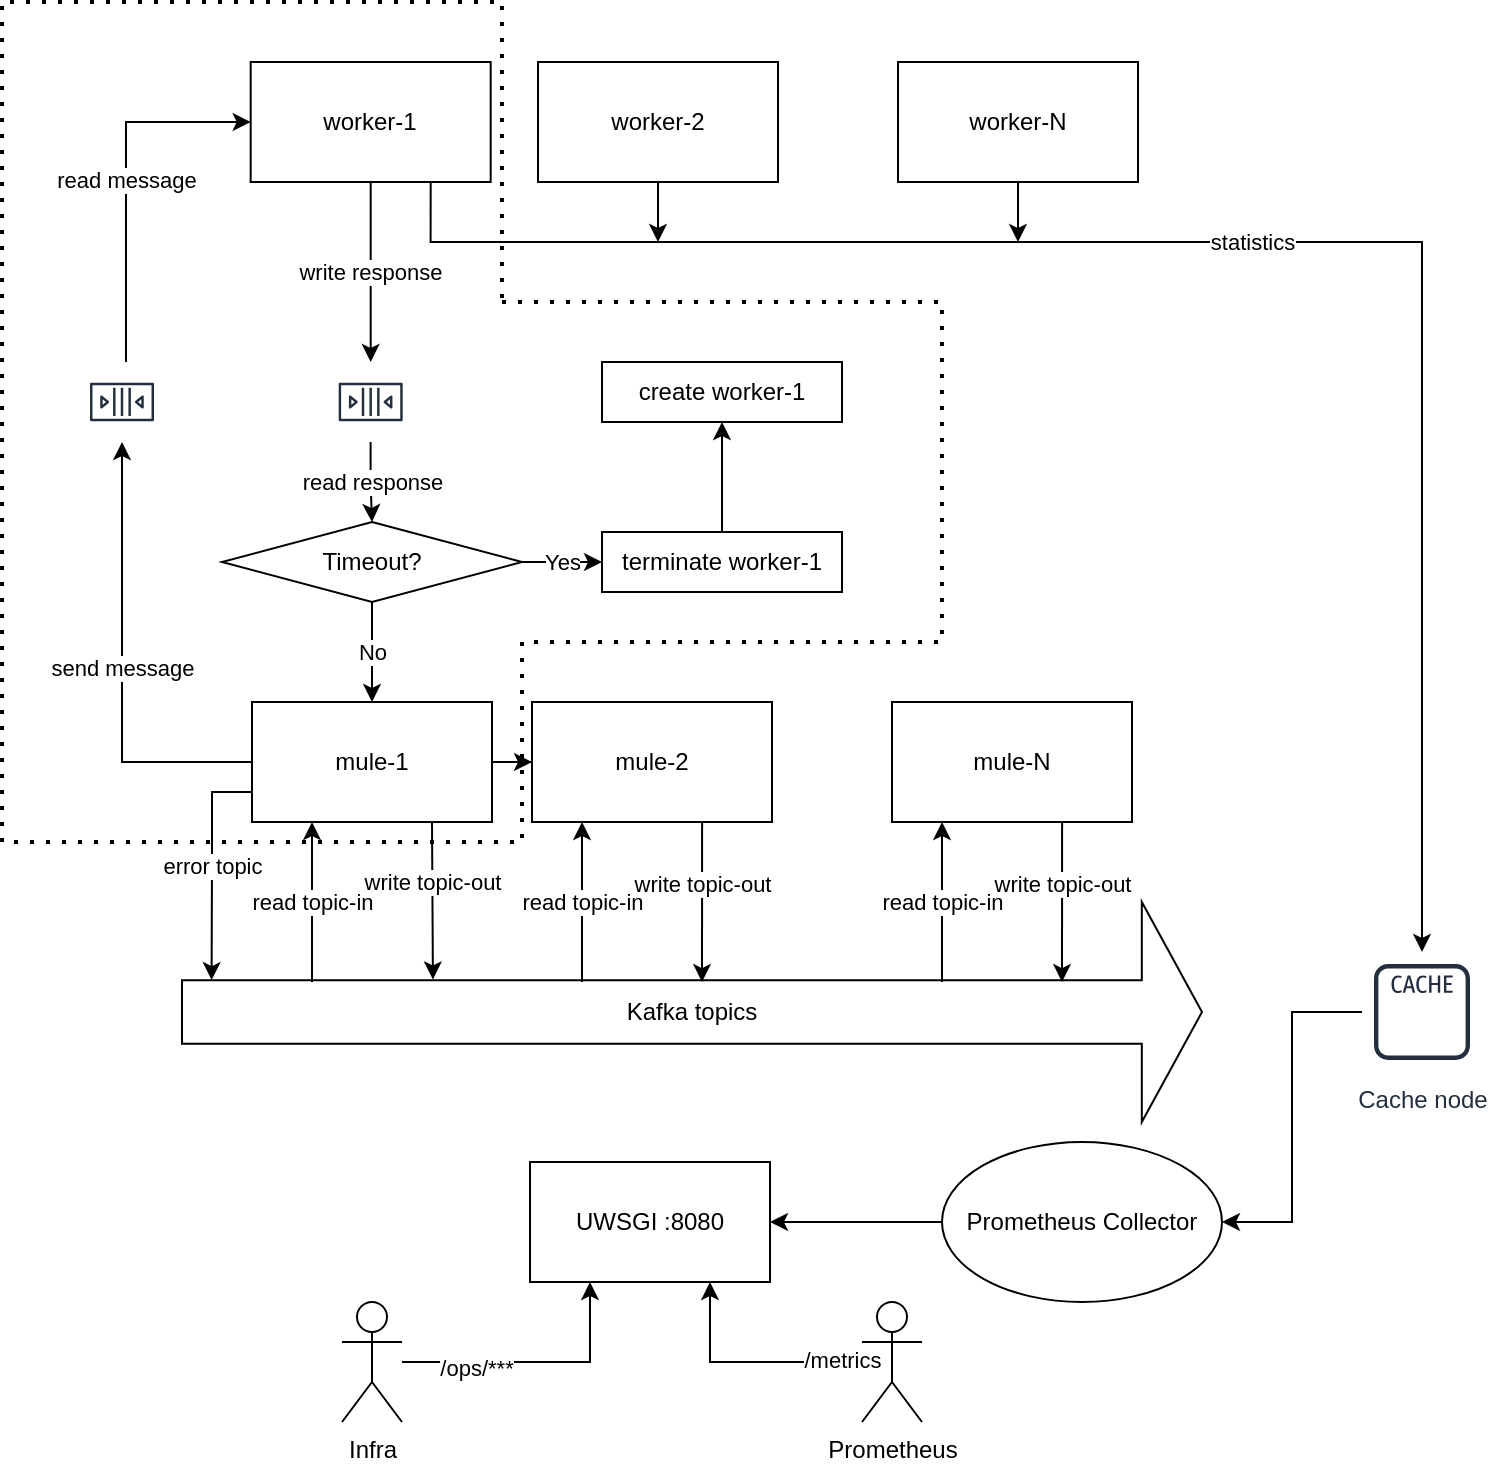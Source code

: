 <mxfile version="20.5.1" type="device"><diagram id="v1l9cRC9lX3Dj5y5HUXk" name="Page-1"><mxGraphModel dx="2062" dy="1089" grid="1" gridSize="10" guides="1" tooltips="1" connect="1" arrows="1" fold="1" page="1" pageScale="1" pageWidth="850" pageHeight="1100" math="0" shadow="0"><root><mxCell id="0"/><mxCell id="1" parent="0"/><mxCell id="2z9qhBSb4QQmS6aSoTHP-2" value="UWSGI :8080" style="rounded=0;whiteSpace=wrap;html=1;" vertex="1" parent="1"><mxGeometry x="324" y="820" width="120" height="60" as="geometry"/></mxCell><mxCell id="2z9qhBSb4QQmS6aSoTHP-41" value="send message" style="edgeStyle=orthogonalEdgeStyle;rounded=0;orthogonalLoop=1;jettySize=auto;html=1;" edge="1" parent="1" source="2z9qhBSb4QQmS6aSoTHP-3" target="2z9qhBSb4QQmS6aSoTHP-63"><mxGeometry relative="1" as="geometry"><mxPoint x="122.335" y="445.1" as="targetPoint"/></mxGeometry></mxCell><mxCell id="2z9qhBSb4QQmS6aSoTHP-66" value="" style="edgeStyle=orthogonalEdgeStyle;rounded=0;orthogonalLoop=1;jettySize=auto;html=1;" edge="1" parent="1" source="2z9qhBSb4QQmS6aSoTHP-3" target="2z9qhBSb4QQmS6aSoTHP-4"><mxGeometry relative="1" as="geometry"/></mxCell><mxCell id="2z9qhBSb4QQmS6aSoTHP-67" value="error topic" style="edgeStyle=orthogonalEdgeStyle;rounded=0;orthogonalLoop=1;jettySize=auto;html=1;exitX=0;exitY=0.75;exitDx=0;exitDy=0;entryX=0.029;entryY=0.355;entryDx=0;entryDy=0;entryPerimeter=0;" edge="1" parent="1" source="2z9qhBSb4QQmS6aSoTHP-3" target="2z9qhBSb4QQmS6aSoTHP-19"><mxGeometry relative="1" as="geometry"/></mxCell><mxCell id="2z9qhBSb4QQmS6aSoTHP-3" value="mule-1" style="rounded=0;whiteSpace=wrap;html=1;" vertex="1" parent="1"><mxGeometry x="185" y="590" width="120" height="60" as="geometry"/></mxCell><mxCell id="2z9qhBSb4QQmS6aSoTHP-4" value="mule-2" style="rounded=0;whiteSpace=wrap;html=1;" vertex="1" parent="1"><mxGeometry x="325" y="590" width="120" height="60" as="geometry"/></mxCell><mxCell id="2z9qhBSb4QQmS6aSoTHP-5" value="mule-N" style="rounded=0;whiteSpace=wrap;html=1;" vertex="1" parent="1"><mxGeometry x="505" y="590" width="120" height="60" as="geometry"/></mxCell><mxCell id="2z9qhBSb4QQmS6aSoTHP-7" value="" style="edgeStyle=orthogonalEdgeStyle;rounded=0;orthogonalLoop=1;jettySize=auto;html=1;entryX=0.25;entryY=1;entryDx=0;entryDy=0;" edge="1" parent="1" source="2z9qhBSb4QQmS6aSoTHP-6" target="2z9qhBSb4QQmS6aSoTHP-2"><mxGeometry relative="1" as="geometry"/></mxCell><mxCell id="2z9qhBSb4QQmS6aSoTHP-8" value="/ops/***" style="edgeLabel;html=1;align=center;verticalAlign=middle;resizable=0;points=[];" vertex="1" connectable="0" parent="2z9qhBSb4QQmS6aSoTHP-7"><mxGeometry x="-0.458" y="-3" relative="1" as="geometry"><mxPoint as="offset"/></mxGeometry></mxCell><mxCell id="2z9qhBSb4QQmS6aSoTHP-6" value="Infra" style="shape=umlActor;verticalLabelPosition=bottom;verticalAlign=top;html=1;outlineConnect=0;" vertex="1" parent="1"><mxGeometry x="230" y="890" width="30" height="60" as="geometry"/></mxCell><mxCell id="2z9qhBSb4QQmS6aSoTHP-10" style="edgeStyle=orthogonalEdgeStyle;rounded=0;orthogonalLoop=1;jettySize=auto;html=1;entryX=0.75;entryY=1;entryDx=0;entryDy=0;" edge="1" parent="1" source="2z9qhBSb4QQmS6aSoTHP-9" target="2z9qhBSb4QQmS6aSoTHP-2"><mxGeometry relative="1" as="geometry"/></mxCell><mxCell id="2z9qhBSb4QQmS6aSoTHP-11" value="/metrics" style="edgeLabel;html=1;align=center;verticalAlign=middle;resizable=0;points=[];" vertex="1" connectable="0" parent="2z9qhBSb4QQmS6aSoTHP-10"><mxGeometry x="-0.825" y="-1" relative="1" as="geometry"><mxPoint as="offset"/></mxGeometry></mxCell><mxCell id="2z9qhBSb4QQmS6aSoTHP-9" value="Prometheus" style="shape=umlActor;verticalLabelPosition=bottom;verticalAlign=top;html=1;outlineConnect=0;" vertex="1" parent="1"><mxGeometry x="490" y="890" width="30" height="60" as="geometry"/></mxCell><mxCell id="2z9qhBSb4QQmS6aSoTHP-43" value="write response" style="edgeStyle=orthogonalEdgeStyle;rounded=0;orthogonalLoop=1;jettySize=auto;html=1;" edge="1" parent="1" source="2z9qhBSb4QQmS6aSoTHP-12" target="2z9qhBSb4QQmS6aSoTHP-64"><mxGeometry relative="1" as="geometry"><mxPoint x="244.345" y="420" as="targetPoint"/></mxGeometry></mxCell><mxCell id="2z9qhBSb4QQmS6aSoTHP-55" value="statistics" style="edgeStyle=orthogonalEdgeStyle;rounded=0;orthogonalLoop=1;jettySize=auto;html=1;exitX=0.75;exitY=1;exitDx=0;exitDy=0;" edge="1" parent="1" source="2z9qhBSb4QQmS6aSoTHP-12" target="2z9qhBSb4QQmS6aSoTHP-62"><mxGeometry relative="1" as="geometry"><mxPoint x="770" y="705.001" as="targetPoint"/><Array as="points"><mxPoint x="274" y="360"/><mxPoint x="770" y="360"/></Array></mxGeometry></mxCell><mxCell id="2z9qhBSb4QQmS6aSoTHP-12" value="worker-1" style="rounded=0;whiteSpace=wrap;html=1;" vertex="1" parent="1"><mxGeometry x="184.34" y="270" width="120" height="60" as="geometry"/></mxCell><mxCell id="2z9qhBSb4QQmS6aSoTHP-56" value="" style="edgeStyle=orthogonalEdgeStyle;rounded=0;orthogonalLoop=1;jettySize=auto;html=1;" edge="1" parent="1" source="2z9qhBSb4QQmS6aSoTHP-13"><mxGeometry relative="1" as="geometry"><mxPoint x="388" y="360" as="targetPoint"/></mxGeometry></mxCell><mxCell id="2z9qhBSb4QQmS6aSoTHP-13" value="worker-2" style="rounded=0;whiteSpace=wrap;html=1;" vertex="1" parent="1"><mxGeometry x="328" y="270" width="120" height="60" as="geometry"/></mxCell><mxCell id="2z9qhBSb4QQmS6aSoTHP-57" style="edgeStyle=orthogonalEdgeStyle;rounded=0;orthogonalLoop=1;jettySize=auto;html=1;" edge="1" parent="1" source="2z9qhBSb4QQmS6aSoTHP-14"><mxGeometry relative="1" as="geometry"><mxPoint x="568" y="360" as="targetPoint"/></mxGeometry></mxCell><mxCell id="2z9qhBSb4QQmS6aSoTHP-14" value="worker-N" style="rounded=0;whiteSpace=wrap;html=1;" vertex="1" parent="1"><mxGeometry x="508" y="270" width="120" height="60" as="geometry"/></mxCell><mxCell id="2z9qhBSb4QQmS6aSoTHP-19" value="Kafka topics" style="shape=singleArrow;whiteSpace=wrap;html=1;arrowWidth=0.289;arrowSize=0.059;" vertex="1" parent="1"><mxGeometry x="150" y="690" width="510" height="110" as="geometry"/></mxCell><mxCell id="2z9qhBSb4QQmS6aSoTHP-20" value="read topic-in" style="endArrow=classic;html=1;rounded=0;entryX=0.25;entryY=1;entryDx=0;entryDy=0;" edge="1" parent="1" target="2z9qhBSb4QQmS6aSoTHP-3"><mxGeometry width="50" height="50" relative="1" as="geometry"><mxPoint x="215" y="730" as="sourcePoint"/><mxPoint x="430" y="840" as="targetPoint"/></mxGeometry></mxCell><mxCell id="2z9qhBSb4QQmS6aSoTHP-23" value="read topic-in" style="endArrow=classic;html=1;rounded=0;entryX=0.25;entryY=1;entryDx=0;entryDy=0;" edge="1" parent="1"><mxGeometry width="50" height="50" relative="1" as="geometry"><mxPoint x="350" y="730" as="sourcePoint"/><mxPoint x="350" y="650" as="targetPoint"/></mxGeometry></mxCell><mxCell id="2z9qhBSb4QQmS6aSoTHP-24" value="read topic-in" style="endArrow=classic;html=1;rounded=0;entryX=0.25;entryY=1;entryDx=0;entryDy=0;" edge="1" parent="1"><mxGeometry width="50" height="50" relative="1" as="geometry"><mxPoint x="530" y="730" as="sourcePoint"/><mxPoint x="530" y="650" as="targetPoint"/></mxGeometry></mxCell><mxCell id="2z9qhBSb4QQmS6aSoTHP-25" value="" style="endArrow=classic;html=1;rounded=0;entryX=0.246;entryY=0.352;entryDx=0;entryDy=0;entryPerimeter=0;exitX=0.75;exitY=1;exitDx=0;exitDy=0;" edge="1" parent="1" source="2z9qhBSb4QQmS6aSoTHP-3" target="2z9qhBSb4QQmS6aSoTHP-19"><mxGeometry width="50" height="50" relative="1" as="geometry"><mxPoint x="380" y="730" as="sourcePoint"/><mxPoint x="430" y="680" as="targetPoint"/></mxGeometry></mxCell><mxCell id="2z9qhBSb4QQmS6aSoTHP-26" value="write topic-out" style="edgeLabel;html=1;align=center;verticalAlign=middle;resizable=0;points=[];" vertex="1" connectable="0" parent="2z9qhBSb4QQmS6aSoTHP-25"><mxGeometry x="-0.234" relative="1" as="geometry"><mxPoint as="offset"/></mxGeometry></mxCell><mxCell id="2z9qhBSb4QQmS6aSoTHP-31" value="" style="endArrow=classic;html=1;rounded=0;entryX=0.347;entryY=0.364;entryDx=0;entryDy=0;entryPerimeter=0;exitX=0.75;exitY=1;exitDx=0;exitDy=0;" edge="1" parent="1"><mxGeometry width="50" height="50" relative="1" as="geometry"><mxPoint x="410.05" y="650" as="sourcePoint"/><mxPoint x="410.0" y="730.04" as="targetPoint"/></mxGeometry></mxCell><mxCell id="2z9qhBSb4QQmS6aSoTHP-32" value="write topic-out" style="edgeLabel;html=1;align=center;verticalAlign=middle;resizable=0;points=[];" vertex="1" connectable="0" parent="2z9qhBSb4QQmS6aSoTHP-31"><mxGeometry x="-0.234" relative="1" as="geometry"><mxPoint as="offset"/></mxGeometry></mxCell><mxCell id="2z9qhBSb4QQmS6aSoTHP-33" value="" style="endArrow=classic;html=1;rounded=0;entryX=0.347;entryY=0.364;entryDx=0;entryDy=0;entryPerimeter=0;exitX=0.75;exitY=1;exitDx=0;exitDy=0;" edge="1" parent="1"><mxGeometry width="50" height="50" relative="1" as="geometry"><mxPoint x="590.05" y="650" as="sourcePoint"/><mxPoint x="590.0" y="730.04" as="targetPoint"/></mxGeometry></mxCell><mxCell id="2z9qhBSb4QQmS6aSoTHP-34" value="write topic-out" style="edgeLabel;html=1;align=center;verticalAlign=middle;resizable=0;points=[];" vertex="1" connectable="0" parent="2z9qhBSb4QQmS6aSoTHP-33"><mxGeometry x="-0.234" relative="1" as="geometry"><mxPoint as="offset"/></mxGeometry></mxCell><mxCell id="2z9qhBSb4QQmS6aSoTHP-40" value="read message" style="edgeStyle=orthogonalEdgeStyle;rounded=0;orthogonalLoop=1;jettySize=auto;html=1;entryX=0;entryY=0.5;entryDx=0;entryDy=0;" edge="1" parent="1" source="2z9qhBSb4QQmS6aSoTHP-63" target="2z9qhBSb4QQmS6aSoTHP-12"><mxGeometry relative="1" as="geometry"><mxPoint x="122.335" y="420" as="sourcePoint"/><mxPoint x="244.34" y="330" as="targetPoint"/><Array as="points"><mxPoint x="122" y="300"/></Array></mxGeometry></mxCell><mxCell id="2z9qhBSb4QQmS6aSoTHP-47" value="read response" style="edgeStyle=orthogonalEdgeStyle;rounded=0;orthogonalLoop=1;jettySize=auto;html=1;entryX=0.5;entryY=0;entryDx=0;entryDy=0;" edge="1" parent="1" source="2z9qhBSb4QQmS6aSoTHP-64" target="2z9qhBSb4QQmS6aSoTHP-45"><mxGeometry relative="1" as="geometry"><mxPoint x="244.4" y="445.1" as="sourcePoint"/></mxGeometry></mxCell><mxCell id="2z9qhBSb4QQmS6aSoTHP-46" value="No" style="edgeStyle=orthogonalEdgeStyle;rounded=0;orthogonalLoop=1;jettySize=auto;html=1;entryX=0.5;entryY=0;entryDx=0;entryDy=0;" edge="1" parent="1" source="2z9qhBSb4QQmS6aSoTHP-45" target="2z9qhBSb4QQmS6aSoTHP-3"><mxGeometry relative="1" as="geometry"/></mxCell><mxCell id="2z9qhBSb4QQmS6aSoTHP-49" value="Yes" style="edgeStyle=orthogonalEdgeStyle;rounded=0;orthogonalLoop=1;jettySize=auto;html=1;" edge="1" parent="1" source="2z9qhBSb4QQmS6aSoTHP-45" target="2z9qhBSb4QQmS6aSoTHP-48"><mxGeometry relative="1" as="geometry"/></mxCell><mxCell id="2z9qhBSb4QQmS6aSoTHP-45" value="Timeout?" style="rhombus;whiteSpace=wrap;html=1;" vertex="1" parent="1"><mxGeometry x="170" y="500" width="150" height="40" as="geometry"/></mxCell><mxCell id="2z9qhBSb4QQmS6aSoTHP-52" value="" style="edgeStyle=orthogonalEdgeStyle;rounded=0;orthogonalLoop=1;jettySize=auto;html=1;" edge="1" parent="1" source="2z9qhBSb4QQmS6aSoTHP-48" target="2z9qhBSb4QQmS6aSoTHP-51"><mxGeometry relative="1" as="geometry"/></mxCell><mxCell id="2z9qhBSb4QQmS6aSoTHP-48" value="terminate worker-1" style="whiteSpace=wrap;html=1;" vertex="1" parent="1"><mxGeometry x="360" y="505" width="120" height="30" as="geometry"/></mxCell><mxCell id="2z9qhBSb4QQmS6aSoTHP-51" value="create worker-1" style="whiteSpace=wrap;html=1;" vertex="1" parent="1"><mxGeometry x="360" y="420" width="120" height="30" as="geometry"/></mxCell><mxCell id="2z9qhBSb4QQmS6aSoTHP-59" style="edgeStyle=orthogonalEdgeStyle;rounded=0;orthogonalLoop=1;jettySize=auto;html=1;entryX=1;entryY=0.5;entryDx=0;entryDy=0;" edge="1" parent="1" source="2z9qhBSb4QQmS6aSoTHP-62" target="2z9qhBSb4QQmS6aSoTHP-58"><mxGeometry relative="1" as="geometry"><mxPoint x="730" y="745" as="sourcePoint"/></mxGeometry></mxCell><mxCell id="2z9qhBSb4QQmS6aSoTHP-60" style="edgeStyle=orthogonalEdgeStyle;rounded=0;orthogonalLoop=1;jettySize=auto;html=1;entryX=1;entryY=0.5;entryDx=0;entryDy=0;" edge="1" parent="1" source="2z9qhBSb4QQmS6aSoTHP-58" target="2z9qhBSb4QQmS6aSoTHP-2"><mxGeometry relative="1" as="geometry"><mxPoint x="450" y="850" as="targetPoint"/></mxGeometry></mxCell><mxCell id="2z9qhBSb4QQmS6aSoTHP-58" value="Prometheus Collector" style="ellipse;whiteSpace=wrap;html=1;" vertex="1" parent="1"><mxGeometry x="530" y="810" width="140" height="80" as="geometry"/></mxCell><mxCell id="2z9qhBSb4QQmS6aSoTHP-61" value="" style="endArrow=none;dashed=1;html=1;dashPattern=1 3;strokeWidth=2;rounded=0;" edge="1" parent="1"><mxGeometry width="50" height="50" relative="1" as="geometry"><mxPoint x="310" y="390" as="sourcePoint"/><mxPoint x="310" y="390" as="targetPoint"/><Array as="points"><mxPoint x="530" y="390"/><mxPoint x="530" y="560"/><mxPoint x="320" y="560"/><mxPoint x="320" y="660"/><mxPoint x="60" y="660"/><mxPoint x="60" y="240"/><mxPoint x="310" y="240"/></Array></mxGeometry></mxCell><mxCell id="2z9qhBSb4QQmS6aSoTHP-62" value="Cache node" style="sketch=0;outlineConnect=0;fontColor=#232F3E;gradientColor=none;strokeColor=#232F3E;fillColor=#ffffff;dashed=0;verticalLabelPosition=bottom;verticalAlign=top;align=center;html=1;fontSize=12;fontStyle=0;aspect=fixed;shape=mxgraph.aws4.resourceIcon;resIcon=mxgraph.aws4.cache_node;" vertex="1" parent="1"><mxGeometry x="740" y="715" width="60" height="60" as="geometry"/></mxCell><mxCell id="2z9qhBSb4QQmS6aSoTHP-63" value="" style="sketch=0;outlineConnect=0;fontColor=#232F3E;gradientColor=none;strokeColor=#232F3E;fillColor=#ffffff;dashed=0;verticalLabelPosition=bottom;verticalAlign=top;align=center;html=1;fontSize=12;fontStyle=0;aspect=fixed;shape=mxgraph.aws4.resourceIcon;resIcon=mxgraph.aws4.queue;" vertex="1" parent="1"><mxGeometry x="100" y="420" width="40" height="40" as="geometry"/></mxCell><mxCell id="2z9qhBSb4QQmS6aSoTHP-64" value="" style="sketch=0;outlineConnect=0;fontColor=#232F3E;gradientColor=none;strokeColor=#232F3E;fillColor=#ffffff;dashed=0;verticalLabelPosition=bottom;verticalAlign=top;align=center;html=1;fontSize=12;fontStyle=0;aspect=fixed;shape=mxgraph.aws4.resourceIcon;resIcon=mxgraph.aws4.queue;" vertex="1" parent="1"><mxGeometry x="224.34" y="420" width="40" height="40" as="geometry"/></mxCell></root></mxGraphModel></diagram></mxfile>